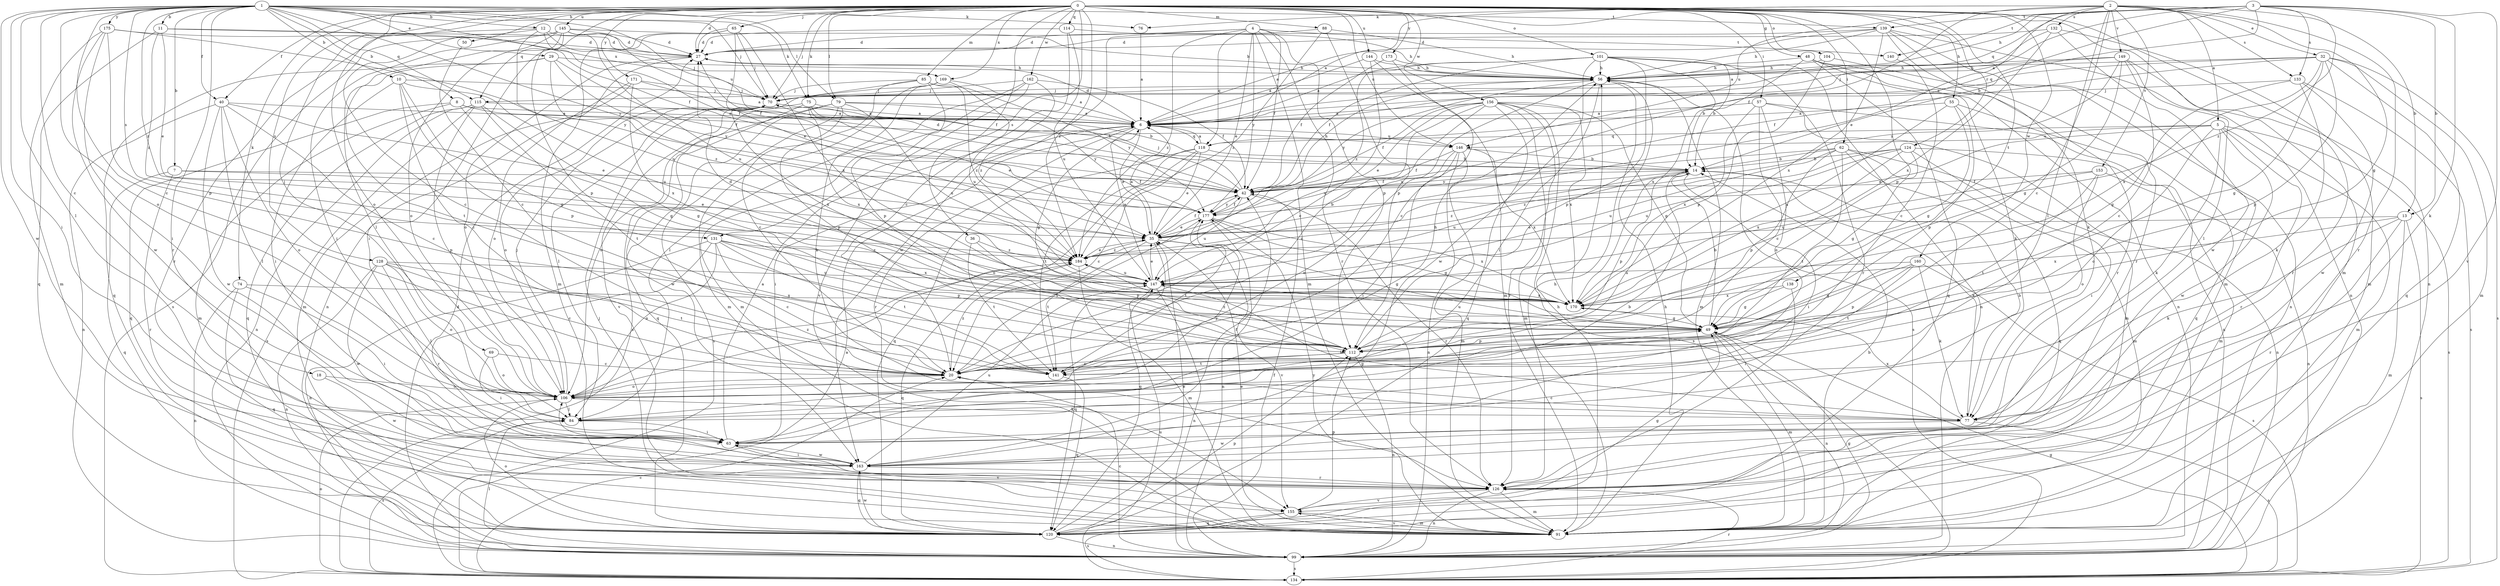 strict digraph  {
0;
1;
2;
3;
4;
5;
6;
7;
8;
10;
11;
12;
13;
14;
18;
20;
27;
29;
32;
35;
36;
40;
42;
48;
49;
50;
55;
56;
57;
62;
63;
65;
69;
70;
74;
75;
76;
77;
79;
84;
85;
88;
91;
99;
101;
104;
106;
112;
114;
115;
118;
120;
124;
126;
128;
131;
132;
133;
134;
138;
139;
140;
141;
144;
145;
146;
147;
149;
153;
155;
156;
160;
162;
163;
169;
170;
171;
173;
175;
177;
184;
0 -> 27  [label=d];
0 -> 36  [label=f];
0 -> 40  [label=f];
0 -> 48  [label=g];
0 -> 50  [label=h];
0 -> 55  [label=h];
0 -> 57  [label=i];
0 -> 62  [label=i];
0 -> 65  [label=j];
0 -> 69  [label=j];
0 -> 70  [label=j];
0 -> 74  [label=k];
0 -> 75  [label=k];
0 -> 79  [label=l];
0 -> 85  [label=m];
0 -> 88  [label=m];
0 -> 91  [label=m];
0 -> 99  [label=n];
0 -> 101  [label=o];
0 -> 104  [label=o];
0 -> 106  [label=o];
0 -> 112  [label=p];
0 -> 114  [label=q];
0 -> 115  [label=q];
0 -> 124  [label=r];
0 -> 128  [label=s];
0 -> 131  [label=s];
0 -> 138  [label=t];
0 -> 144  [label=u];
0 -> 145  [label=u];
0 -> 146  [label=u];
0 -> 156  [label=w];
0 -> 160  [label=w];
0 -> 162  [label=w];
0 -> 169  [label=x];
0 -> 171  [label=y];
0 -> 173  [label=y];
0 -> 184  [label=z];
1 -> 7  [label=b];
1 -> 8  [label=b];
1 -> 10  [label=b];
1 -> 11  [label=b];
1 -> 12  [label=b];
1 -> 18  [label=c];
1 -> 20  [label=c];
1 -> 29  [label=e];
1 -> 40  [label=f];
1 -> 42  [label=f];
1 -> 63  [label=i];
1 -> 70  [label=j];
1 -> 75  [label=k];
1 -> 76  [label=k];
1 -> 79  [label=l];
1 -> 84  [label=l];
1 -> 106  [label=o];
1 -> 115  [label=q];
1 -> 126  [label=r];
1 -> 131  [label=s];
1 -> 139  [label=t];
1 -> 146  [label=u];
1 -> 163  [label=w];
1 -> 175  [label=y];
1 -> 177  [label=y];
1 -> 184  [label=z];
2 -> 5  [label=a];
2 -> 6  [label=a];
2 -> 13  [label=b];
2 -> 20  [label=c];
2 -> 32  [label=e];
2 -> 35  [label=e];
2 -> 42  [label=f];
2 -> 49  [label=g];
2 -> 76  [label=k];
2 -> 84  [label=l];
2 -> 126  [label=r];
2 -> 132  [label=s];
2 -> 133  [label=s];
2 -> 146  [label=u];
2 -> 149  [label=v];
2 -> 153  [label=v];
3 -> 6  [label=a];
3 -> 13  [label=b];
3 -> 14  [label=b];
3 -> 56  [label=h];
3 -> 77  [label=k];
3 -> 115  [label=q];
3 -> 118  [label=q];
3 -> 133  [label=s];
3 -> 139  [label=t];
3 -> 140  [label=t];
3 -> 155  [label=v];
3 -> 184  [label=z];
4 -> 27  [label=d];
4 -> 35  [label=e];
4 -> 42  [label=f];
4 -> 91  [label=m];
4 -> 112  [label=p];
4 -> 118  [label=q];
4 -> 126  [label=r];
4 -> 140  [label=t];
4 -> 163  [label=w];
4 -> 177  [label=y];
4 -> 184  [label=z];
5 -> 35  [label=e];
5 -> 77  [label=k];
5 -> 91  [label=m];
5 -> 106  [label=o];
5 -> 118  [label=q];
5 -> 126  [label=r];
5 -> 134  [label=s];
5 -> 146  [label=u];
5 -> 163  [label=w];
6 -> 27  [label=d];
6 -> 35  [label=e];
6 -> 49  [label=g];
6 -> 63  [label=i];
6 -> 118  [label=q];
6 -> 126  [label=r];
6 -> 146  [label=u];
7 -> 35  [label=e];
7 -> 42  [label=f];
7 -> 120  [label=q];
7 -> 126  [label=r];
8 -> 6  [label=a];
8 -> 14  [label=b];
8 -> 49  [label=g];
8 -> 91  [label=m];
8 -> 120  [label=q];
10 -> 20  [label=c];
10 -> 49  [label=g];
10 -> 63  [label=i];
10 -> 70  [label=j];
10 -> 112  [label=p];
10 -> 147  [label=u];
11 -> 27  [label=d];
11 -> 35  [label=e];
11 -> 120  [label=q];
11 -> 169  [label=x];
11 -> 184  [label=z];
12 -> 20  [label=c];
12 -> 27  [label=d];
12 -> 42  [label=f];
12 -> 70  [label=j];
12 -> 126  [label=r];
12 -> 147  [label=u];
13 -> 35  [label=e];
13 -> 77  [label=k];
13 -> 91  [label=m];
13 -> 126  [label=r];
13 -> 134  [label=s];
13 -> 170  [label=x];
14 -> 42  [label=f];
14 -> 63  [label=i];
14 -> 77  [label=k];
14 -> 112  [label=p];
14 -> 147  [label=u];
14 -> 184  [label=z];
18 -> 106  [label=o];
18 -> 163  [label=w];
20 -> 106  [label=o];
20 -> 177  [label=y];
20 -> 184  [label=z];
27 -> 56  [label=h];
27 -> 99  [label=n];
27 -> 106  [label=o];
29 -> 42  [label=f];
29 -> 56  [label=h];
29 -> 120  [label=q];
29 -> 141  [label=t];
29 -> 177  [label=y];
29 -> 184  [label=z];
32 -> 6  [label=a];
32 -> 42  [label=f];
32 -> 49  [label=g];
32 -> 56  [label=h];
32 -> 91  [label=m];
32 -> 112  [label=p];
32 -> 120  [label=q];
32 -> 134  [label=s];
32 -> 170  [label=x];
35 -> 6  [label=a];
35 -> 14  [label=b];
35 -> 42  [label=f];
35 -> 49  [label=g];
35 -> 120  [label=q];
35 -> 141  [label=t];
35 -> 155  [label=v];
35 -> 184  [label=z];
36 -> 112  [label=p];
36 -> 141  [label=t];
36 -> 184  [label=z];
40 -> 6  [label=a];
40 -> 20  [label=c];
40 -> 35  [label=e];
40 -> 84  [label=l];
40 -> 99  [label=n];
40 -> 106  [label=o];
40 -> 163  [label=w];
42 -> 27  [label=d];
42 -> 56  [label=h];
42 -> 70  [label=j];
42 -> 126  [label=r];
42 -> 147  [label=u];
42 -> 177  [label=y];
48 -> 14  [label=b];
48 -> 56  [label=h];
48 -> 77  [label=k];
48 -> 99  [label=n];
48 -> 120  [label=q];
48 -> 126  [label=r];
49 -> 14  [label=b];
49 -> 91  [label=m];
49 -> 99  [label=n];
49 -> 112  [label=p];
49 -> 147  [label=u];
50 -> 20  [label=c];
55 -> 6  [label=a];
55 -> 49  [label=g];
55 -> 112  [label=p];
55 -> 120  [label=q];
55 -> 170  [label=x];
56 -> 70  [label=j];
56 -> 84  [label=l];
56 -> 91  [label=m];
56 -> 134  [label=s];
56 -> 147  [label=u];
56 -> 177  [label=y];
57 -> 6  [label=a];
57 -> 20  [label=c];
57 -> 91  [label=m];
57 -> 99  [label=n];
57 -> 106  [label=o];
57 -> 170  [label=x];
62 -> 14  [label=b];
62 -> 91  [label=m];
62 -> 99  [label=n];
62 -> 112  [label=p];
62 -> 120  [label=q];
62 -> 141  [label=t];
62 -> 147  [label=u];
62 -> 177  [label=y];
63 -> 6  [label=a];
63 -> 14  [label=b];
63 -> 155  [label=v];
63 -> 163  [label=w];
65 -> 27  [label=d];
65 -> 35  [label=e];
65 -> 63  [label=i];
65 -> 70  [label=j];
65 -> 91  [label=m];
65 -> 170  [label=x];
69 -> 20  [label=c];
69 -> 63  [label=i];
69 -> 106  [label=o];
70 -> 6  [label=a];
70 -> 84  [label=l];
70 -> 106  [label=o];
70 -> 170  [label=x];
74 -> 63  [label=i];
74 -> 99  [label=n];
74 -> 120  [label=q];
74 -> 170  [label=x];
75 -> 6  [label=a];
75 -> 14  [label=b];
75 -> 35  [label=e];
75 -> 155  [label=v];
75 -> 163  [label=w];
75 -> 170  [label=x];
76 -> 6  [label=a];
77 -> 14  [label=b];
77 -> 20  [label=c];
77 -> 134  [label=s];
77 -> 163  [label=w];
77 -> 170  [label=x];
79 -> 6  [label=a];
79 -> 106  [label=o];
79 -> 112  [label=p];
79 -> 120  [label=q];
79 -> 134  [label=s];
79 -> 147  [label=u];
79 -> 177  [label=y];
84 -> 63  [label=i];
84 -> 134  [label=s];
84 -> 177  [label=y];
85 -> 20  [label=c];
85 -> 70  [label=j];
85 -> 112  [label=p];
85 -> 134  [label=s];
85 -> 177  [label=y];
85 -> 184  [label=z];
88 -> 27  [label=d];
88 -> 56  [label=h];
88 -> 112  [label=p];
88 -> 184  [label=z];
91 -> 14  [label=b];
91 -> 35  [label=e];
91 -> 56  [label=h];
91 -> 70  [label=j];
91 -> 155  [label=v];
91 -> 177  [label=y];
99 -> 20  [label=c];
99 -> 27  [label=d];
99 -> 42  [label=f];
99 -> 49  [label=g];
99 -> 84  [label=l];
99 -> 134  [label=s];
101 -> 6  [label=a];
101 -> 14  [label=b];
101 -> 42  [label=f];
101 -> 56  [label=h];
101 -> 99  [label=n];
101 -> 112  [label=p];
101 -> 126  [label=r];
101 -> 163  [label=w];
101 -> 170  [label=x];
101 -> 184  [label=z];
104 -> 56  [label=h];
104 -> 99  [label=n];
104 -> 112  [label=p];
106 -> 49  [label=g];
106 -> 70  [label=j];
106 -> 77  [label=k];
106 -> 84  [label=l];
106 -> 184  [label=z];
112 -> 20  [label=c];
112 -> 99  [label=n];
112 -> 141  [label=t];
112 -> 184  [label=z];
114 -> 20  [label=c];
114 -> 27  [label=d];
114 -> 56  [label=h];
114 -> 147  [label=u];
115 -> 6  [label=a];
115 -> 49  [label=g];
115 -> 99  [label=n];
115 -> 120  [label=q];
115 -> 134  [label=s];
115 -> 141  [label=t];
115 -> 106  [label=p];
118 -> 6  [label=a];
118 -> 14  [label=b];
118 -> 20  [label=c];
118 -> 35  [label=e];
118 -> 106  [label=o];
118 -> 120  [label=q];
118 -> 141  [label=t];
120 -> 35  [label=e];
120 -> 56  [label=h];
120 -> 99  [label=n];
120 -> 106  [label=o];
120 -> 112  [label=p];
120 -> 163  [label=w];
124 -> 14  [label=b];
124 -> 49  [label=g];
124 -> 63  [label=i];
124 -> 91  [label=m];
124 -> 147  [label=u];
124 -> 170  [label=x];
124 -> 184  [label=z];
126 -> 56  [label=h];
126 -> 91  [label=m];
126 -> 99  [label=n];
126 -> 106  [label=o];
126 -> 155  [label=v];
128 -> 20  [label=c];
128 -> 84  [label=l];
128 -> 99  [label=n];
128 -> 106  [label=o];
128 -> 141  [label=t];
128 -> 147  [label=u];
128 -> 163  [label=w];
131 -> 20  [label=c];
131 -> 99  [label=n];
131 -> 106  [label=o];
131 -> 112  [label=p];
131 -> 126  [label=r];
131 -> 141  [label=t];
131 -> 170  [label=x];
131 -> 184  [label=z];
132 -> 6  [label=a];
132 -> 27  [label=d];
132 -> 91  [label=m];
132 -> 163  [label=w];
132 -> 170  [label=x];
133 -> 49  [label=g];
133 -> 70  [label=j];
133 -> 77  [label=k];
133 -> 134  [label=s];
133 -> 163  [label=w];
134 -> 6  [label=a];
134 -> 20  [label=c];
134 -> 49  [label=g];
134 -> 106  [label=o];
134 -> 126  [label=r];
134 -> 147  [label=u];
138 -> 49  [label=g];
138 -> 63  [label=i];
138 -> 170  [label=x];
139 -> 6  [label=a];
139 -> 27  [label=d];
139 -> 56  [label=h];
139 -> 77  [label=k];
139 -> 91  [label=m];
139 -> 99  [label=n];
139 -> 126  [label=r];
139 -> 170  [label=x];
140 -> 20  [label=c];
141 -> 56  [label=h];
141 -> 120  [label=q];
144 -> 6  [label=a];
144 -> 20  [label=c];
144 -> 56  [label=h];
144 -> 91  [label=m];
145 -> 27  [label=d];
145 -> 42  [label=f];
145 -> 56  [label=h];
145 -> 63  [label=i];
145 -> 84  [label=l];
145 -> 106  [label=o];
145 -> 112  [label=p];
145 -> 134  [label=s];
145 -> 147  [label=u];
146 -> 14  [label=b];
146 -> 42  [label=f];
146 -> 63  [label=i];
146 -> 91  [label=m];
146 -> 99  [label=n];
146 -> 106  [label=o];
146 -> 170  [label=x];
147 -> 6  [label=a];
147 -> 35  [label=e];
147 -> 77  [label=k];
147 -> 99  [label=n];
147 -> 120  [label=q];
147 -> 170  [label=x];
149 -> 20  [label=c];
149 -> 49  [label=g];
149 -> 56  [label=h];
149 -> 70  [label=j];
149 -> 84  [label=l];
149 -> 126  [label=r];
149 -> 177  [label=y];
153 -> 42  [label=f];
153 -> 99  [label=n];
153 -> 106  [label=o];
153 -> 141  [label=t];
153 -> 147  [label=u];
155 -> 49  [label=g];
155 -> 91  [label=m];
155 -> 112  [label=p];
155 -> 120  [label=q];
155 -> 134  [label=s];
156 -> 6  [label=a];
156 -> 20  [label=c];
156 -> 35  [label=e];
156 -> 42  [label=f];
156 -> 49  [label=g];
156 -> 91  [label=m];
156 -> 120  [label=q];
156 -> 126  [label=r];
156 -> 134  [label=s];
156 -> 147  [label=u];
156 -> 170  [label=x];
160 -> 49  [label=g];
160 -> 77  [label=k];
160 -> 112  [label=p];
160 -> 134  [label=s];
160 -> 141  [label=t];
160 -> 147  [label=u];
162 -> 42  [label=f];
162 -> 70  [label=j];
162 -> 84  [label=l];
162 -> 91  [label=m];
162 -> 155  [label=v];
162 -> 184  [label=z];
163 -> 42  [label=f];
163 -> 63  [label=i];
163 -> 120  [label=q];
163 -> 126  [label=r];
163 -> 147  [label=u];
169 -> 6  [label=a];
169 -> 70  [label=j];
169 -> 77  [label=k];
169 -> 91  [label=m];
169 -> 147  [label=u];
170 -> 27  [label=d];
170 -> 49  [label=g];
171 -> 6  [label=a];
171 -> 70  [label=j];
171 -> 91  [label=m];
171 -> 106  [label=o];
171 -> 170  [label=x];
173 -> 20  [label=c];
173 -> 42  [label=f];
173 -> 56  [label=h];
175 -> 27  [label=d];
175 -> 63  [label=i];
175 -> 91  [label=m];
175 -> 112  [label=p];
175 -> 163  [label=w];
175 -> 177  [label=y];
177 -> 35  [label=e];
177 -> 42  [label=f];
177 -> 49  [label=g];
177 -> 99  [label=n];
177 -> 141  [label=t];
177 -> 170  [label=x];
184 -> 35  [label=e];
184 -> 91  [label=m];
184 -> 120  [label=q];
184 -> 147  [label=u];
}
